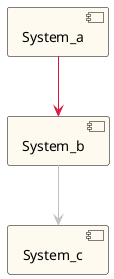''''''''''''''''''''''''''''''''''''''''''
''                                      ''
''  AUTOGENERATED CODE -- DO NOT EDIT!  ''
''                                      ''
''''''''''''''''''''''''''''''''''''''''''

@startuml
hide stereotype
scale max 16384 height
skinparam component {
  BackgroundColor FloralWhite
  BorderColor Black
  ArrowColor Crimson
  ArrowColor<<indirect>> silver
}
[System_a] as _0 <<highlight>>
[System_b] as _1
_0 --> _1
[System_c] as _2
_1 --> _2 <<indirect>>
@enduml